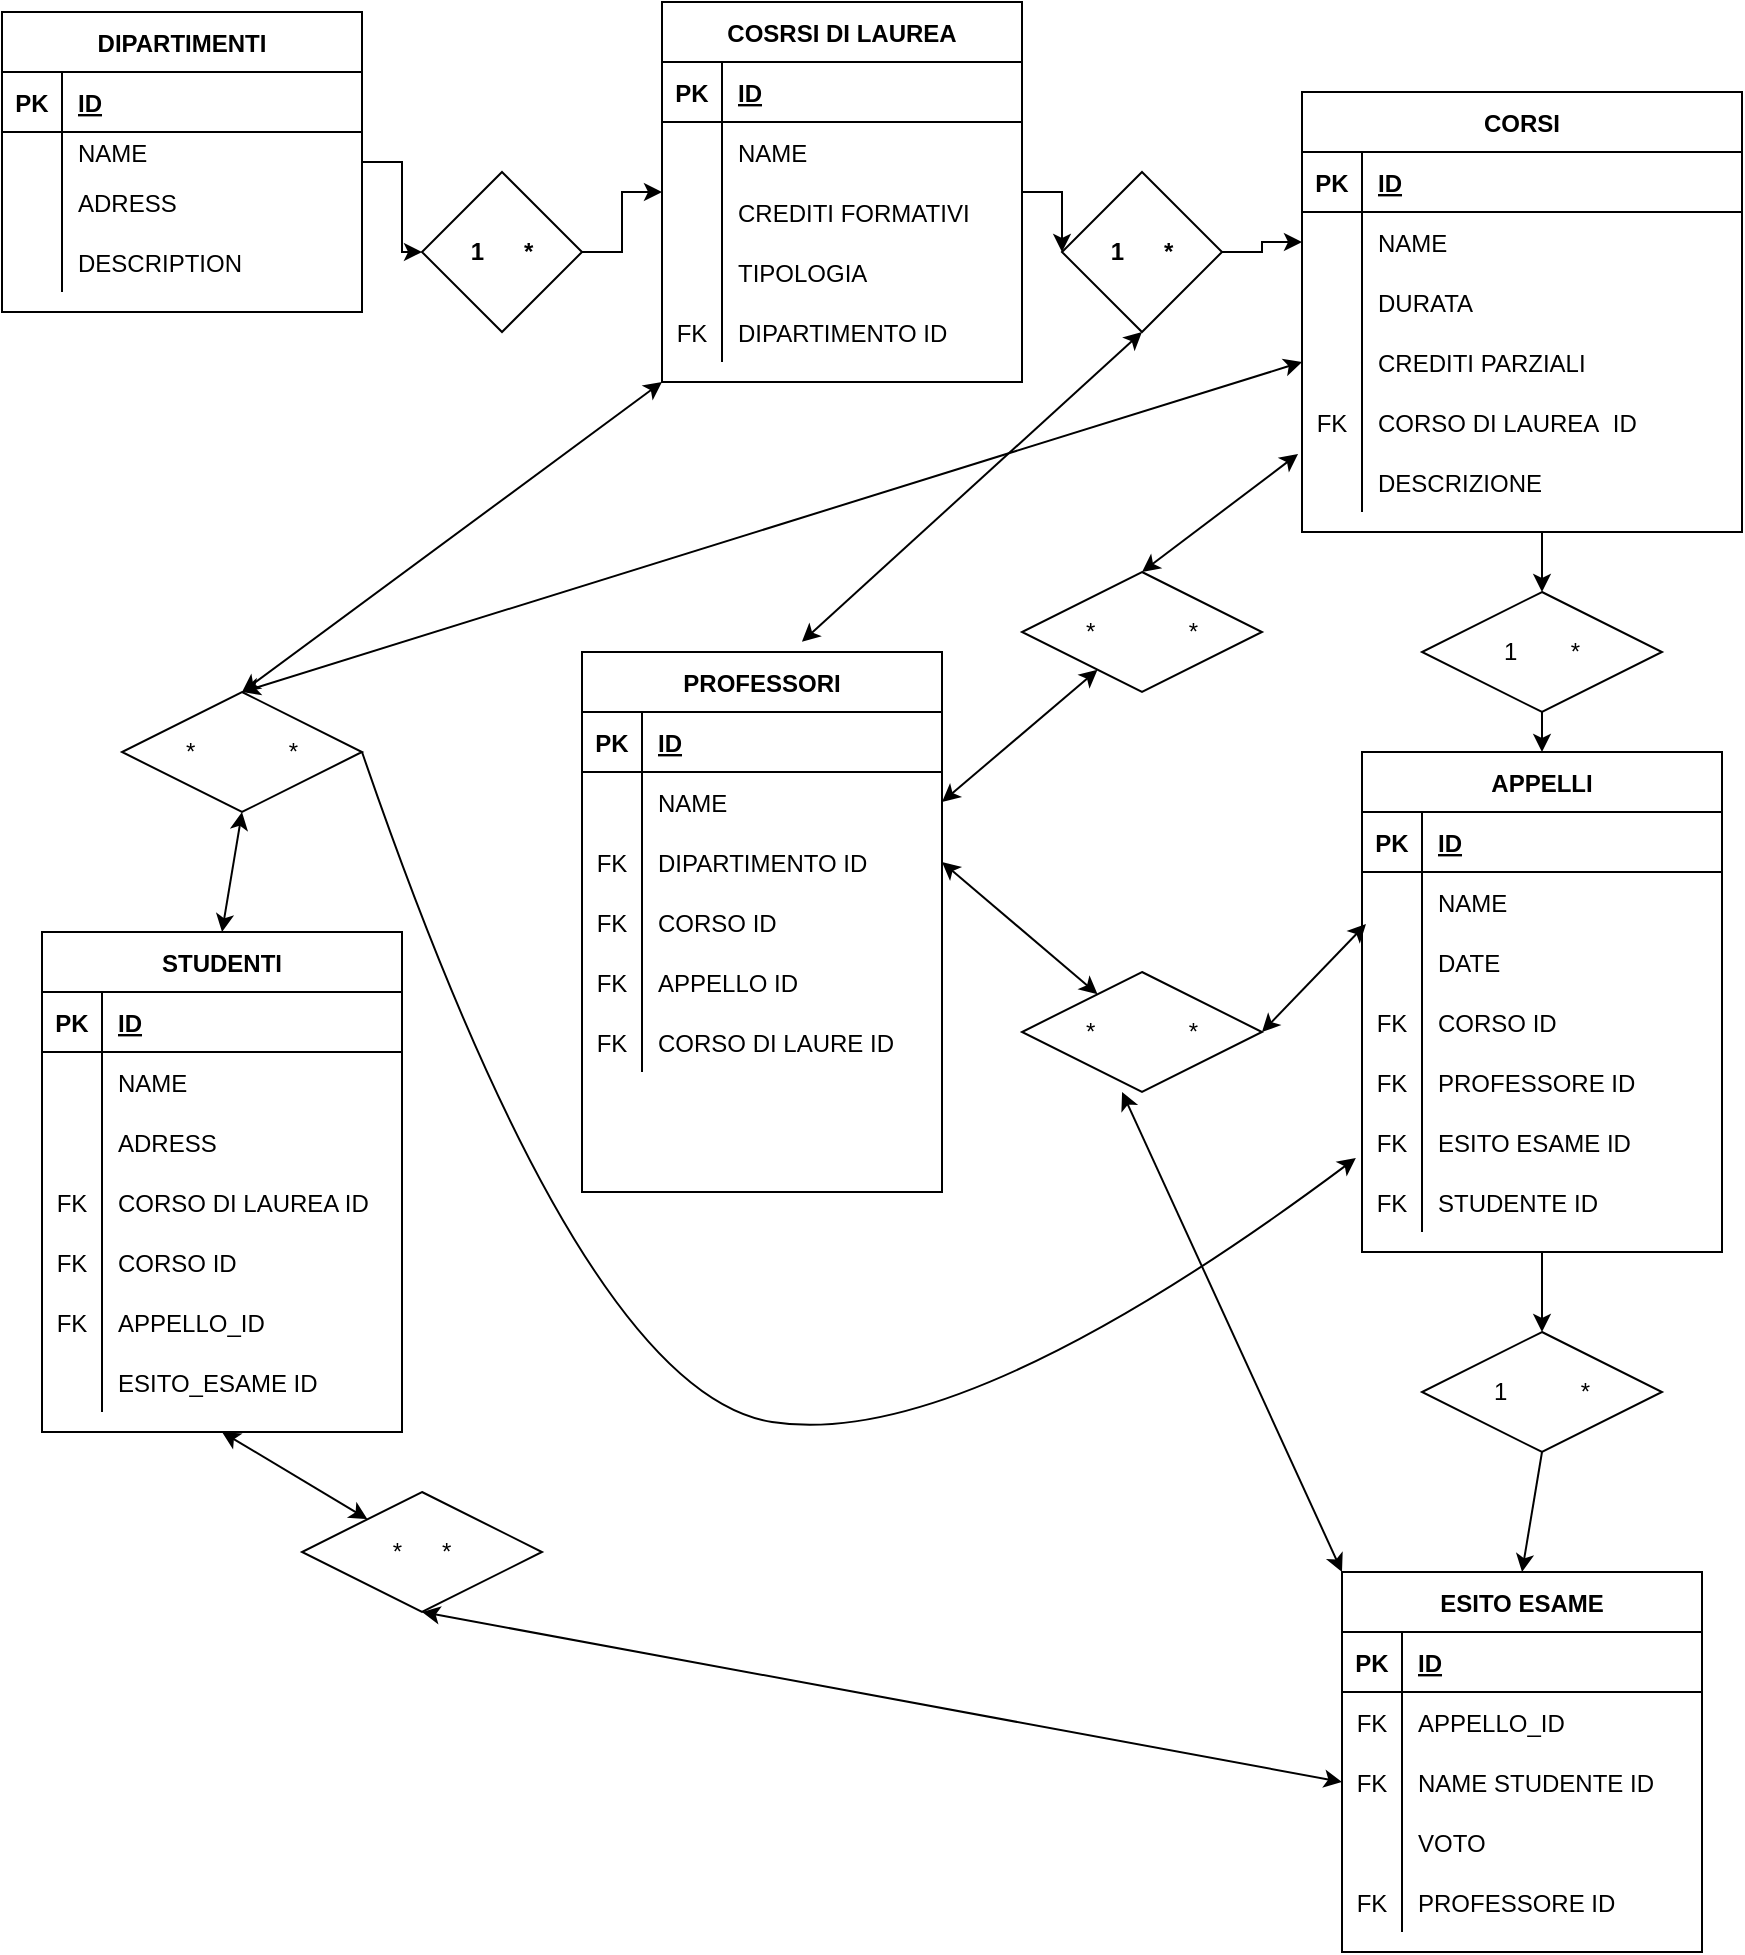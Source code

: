 <mxfile version="16.5.3" type="device"><diagram id="t4L-w7SgP_3c4mcrR_uT" name="Page-1"><mxGraphModel dx="1974" dy="1091" grid="1" gridSize="10" guides="1" tooltips="1" connect="1" arrows="1" fold="1" page="1" pageScale="1" pageWidth="827" pageHeight="1169" math="0" shadow="0"><root><mxCell id="0"/><mxCell id="1" parent="0"/><mxCell id="Kki3fNCx9fxxA55ncFDZ-24" value="" style="edgeStyle=orthogonalEdgeStyle;rounded=0;orthogonalLoop=1;jettySize=auto;html=1;" parent="1" source="Kki3fNCx9fxxA55ncFDZ-1" target="Kki3fNCx9fxxA55ncFDZ-23" edge="1"><mxGeometry relative="1" as="geometry"/></mxCell><mxCell id="Kki3fNCx9fxxA55ncFDZ-1" value="DIPARTIMENTI" style="shape=table;startSize=30;container=1;collapsible=1;childLayout=tableLayout;fixedRows=1;rowLines=0;fontStyle=1;align=center;resizeLast=1;" parent="1" vertex="1"><mxGeometry x="10" y="20" width="180" height="150" as="geometry"/></mxCell><mxCell id="Kki3fNCx9fxxA55ncFDZ-2" value="" style="shape=tableRow;horizontal=0;startSize=0;swimlaneHead=0;swimlaneBody=0;fillColor=none;collapsible=0;dropTarget=0;points=[[0,0.5],[1,0.5]];portConstraint=eastwest;top=0;left=0;right=0;bottom=1;" parent="Kki3fNCx9fxxA55ncFDZ-1" vertex="1"><mxGeometry y="30" width="180" height="30" as="geometry"/></mxCell><mxCell id="Kki3fNCx9fxxA55ncFDZ-3" value="PK" style="shape=partialRectangle;connectable=0;fillColor=none;top=0;left=0;bottom=0;right=0;fontStyle=1;overflow=hidden;" parent="Kki3fNCx9fxxA55ncFDZ-2" vertex="1"><mxGeometry width="30" height="30" as="geometry"><mxRectangle width="30" height="30" as="alternateBounds"/></mxGeometry></mxCell><mxCell id="Kki3fNCx9fxxA55ncFDZ-4" value="ID" style="shape=partialRectangle;connectable=0;fillColor=none;top=0;left=0;bottom=0;right=0;align=left;spacingLeft=6;fontStyle=5;overflow=hidden;" parent="Kki3fNCx9fxxA55ncFDZ-2" vertex="1"><mxGeometry x="30" width="150" height="30" as="geometry"><mxRectangle width="150" height="30" as="alternateBounds"/></mxGeometry></mxCell><mxCell id="Kki3fNCx9fxxA55ncFDZ-5" value="" style="shape=tableRow;horizontal=0;startSize=0;swimlaneHead=0;swimlaneBody=0;fillColor=none;collapsible=0;dropTarget=0;points=[[0,0.5],[1,0.5]];portConstraint=eastwest;top=0;left=0;right=0;bottom=0;" parent="Kki3fNCx9fxxA55ncFDZ-1" vertex="1"><mxGeometry y="60" width="180" height="20" as="geometry"/></mxCell><mxCell id="Kki3fNCx9fxxA55ncFDZ-6" value="" style="shape=partialRectangle;connectable=0;fillColor=none;top=0;left=0;bottom=0;right=0;editable=1;overflow=hidden;" parent="Kki3fNCx9fxxA55ncFDZ-5" vertex="1"><mxGeometry width="30" height="20" as="geometry"><mxRectangle width="30" height="20" as="alternateBounds"/></mxGeometry></mxCell><mxCell id="Kki3fNCx9fxxA55ncFDZ-7" value="NAME" style="shape=partialRectangle;connectable=0;fillColor=none;top=0;left=0;bottom=0;right=0;align=left;spacingLeft=6;overflow=hidden;" parent="Kki3fNCx9fxxA55ncFDZ-5" vertex="1"><mxGeometry x="30" width="150" height="20" as="geometry"><mxRectangle width="150" height="20" as="alternateBounds"/></mxGeometry></mxCell><mxCell id="Kki3fNCx9fxxA55ncFDZ-8" value="" style="shape=tableRow;horizontal=0;startSize=0;swimlaneHead=0;swimlaneBody=0;fillColor=none;collapsible=0;dropTarget=0;points=[[0,0.5],[1,0.5]];portConstraint=eastwest;top=0;left=0;right=0;bottom=0;" parent="Kki3fNCx9fxxA55ncFDZ-1" vertex="1"><mxGeometry y="80" width="180" height="30" as="geometry"/></mxCell><mxCell id="Kki3fNCx9fxxA55ncFDZ-9" value="" style="shape=partialRectangle;connectable=0;fillColor=none;top=0;left=0;bottom=0;right=0;editable=1;overflow=hidden;" parent="Kki3fNCx9fxxA55ncFDZ-8" vertex="1"><mxGeometry width="30" height="30" as="geometry"><mxRectangle width="30" height="30" as="alternateBounds"/></mxGeometry></mxCell><mxCell id="Kki3fNCx9fxxA55ncFDZ-10" value="ADRESS" style="shape=partialRectangle;connectable=0;fillColor=none;top=0;left=0;bottom=0;right=0;align=left;spacingLeft=6;overflow=hidden;" parent="Kki3fNCx9fxxA55ncFDZ-8" vertex="1"><mxGeometry x="30" width="150" height="30" as="geometry"><mxRectangle width="150" height="30" as="alternateBounds"/></mxGeometry></mxCell><mxCell id="Kki3fNCx9fxxA55ncFDZ-11" value="" style="shape=tableRow;horizontal=0;startSize=0;swimlaneHead=0;swimlaneBody=0;fillColor=none;collapsible=0;dropTarget=0;points=[[0,0.5],[1,0.5]];portConstraint=eastwest;top=0;left=0;right=0;bottom=0;" parent="Kki3fNCx9fxxA55ncFDZ-1" vertex="1"><mxGeometry y="110" width="180" height="30" as="geometry"/></mxCell><mxCell id="Kki3fNCx9fxxA55ncFDZ-12" value="" style="shape=partialRectangle;connectable=0;fillColor=none;top=0;left=0;bottom=0;right=0;editable=1;overflow=hidden;" parent="Kki3fNCx9fxxA55ncFDZ-11" vertex="1"><mxGeometry width="30" height="30" as="geometry"><mxRectangle width="30" height="30" as="alternateBounds"/></mxGeometry></mxCell><mxCell id="Kki3fNCx9fxxA55ncFDZ-13" value="DESCRIPTION" style="shape=partialRectangle;connectable=0;fillColor=none;top=0;left=0;bottom=0;right=0;align=left;spacingLeft=6;overflow=hidden;" parent="Kki3fNCx9fxxA55ncFDZ-11" vertex="1"><mxGeometry x="30" width="150" height="30" as="geometry"><mxRectangle width="150" height="30" as="alternateBounds"/></mxGeometry></mxCell><mxCell id="Kki3fNCx9fxxA55ncFDZ-26" value="" style="edgeStyle=orthogonalEdgeStyle;rounded=0;orthogonalLoop=1;jettySize=auto;html=1;" parent="1" source="Kki3fNCx9fxxA55ncFDZ-23" target="Kki3fNCx9fxxA55ncFDZ-27" edge="1"><mxGeometry relative="1" as="geometry"><mxPoint x="370" y="140" as="targetPoint"/></mxGeometry></mxCell><mxCell id="Kki3fNCx9fxxA55ncFDZ-23" value="1&amp;nbsp;&lt;span style=&quot;white-space: pre&quot;&gt;&#9;&lt;/span&gt;*" style="rhombus;whiteSpace=wrap;html=1;startSize=30;fontStyle=1;" parent="1" vertex="1"><mxGeometry x="220" y="100" width="80" height="80" as="geometry"/></mxCell><mxCell id="Kki3fNCx9fxxA55ncFDZ-50" value="" style="edgeStyle=orthogonalEdgeStyle;rounded=0;orthogonalLoop=1;jettySize=auto;html=1;" parent="1" source="Kki3fNCx9fxxA55ncFDZ-27" target="Kki3fNCx9fxxA55ncFDZ-49" edge="1"><mxGeometry relative="1" as="geometry"/></mxCell><mxCell id="Kki3fNCx9fxxA55ncFDZ-27" value="COSRSI DI LAUREA" style="shape=table;startSize=30;container=1;collapsible=1;childLayout=tableLayout;fixedRows=1;rowLines=0;fontStyle=1;align=center;resizeLast=1;" parent="1" vertex="1"><mxGeometry x="340" y="15" width="180" height="190" as="geometry"/></mxCell><mxCell id="Kki3fNCx9fxxA55ncFDZ-28" value="" style="shape=tableRow;horizontal=0;startSize=0;swimlaneHead=0;swimlaneBody=0;fillColor=none;collapsible=0;dropTarget=0;points=[[0,0.5],[1,0.5]];portConstraint=eastwest;top=0;left=0;right=0;bottom=1;" parent="Kki3fNCx9fxxA55ncFDZ-27" vertex="1"><mxGeometry y="30" width="180" height="30" as="geometry"/></mxCell><mxCell id="Kki3fNCx9fxxA55ncFDZ-29" value="PK" style="shape=partialRectangle;connectable=0;fillColor=none;top=0;left=0;bottom=0;right=0;fontStyle=1;overflow=hidden;" parent="Kki3fNCx9fxxA55ncFDZ-28" vertex="1"><mxGeometry width="30" height="30" as="geometry"><mxRectangle width="30" height="30" as="alternateBounds"/></mxGeometry></mxCell><mxCell id="Kki3fNCx9fxxA55ncFDZ-30" value="ID" style="shape=partialRectangle;connectable=0;fillColor=none;top=0;left=0;bottom=0;right=0;align=left;spacingLeft=6;fontStyle=5;overflow=hidden;" parent="Kki3fNCx9fxxA55ncFDZ-28" vertex="1"><mxGeometry x="30" width="150" height="30" as="geometry"><mxRectangle width="150" height="30" as="alternateBounds"/></mxGeometry></mxCell><mxCell id="Kki3fNCx9fxxA55ncFDZ-31" value="" style="shape=tableRow;horizontal=0;startSize=0;swimlaneHead=0;swimlaneBody=0;fillColor=none;collapsible=0;dropTarget=0;points=[[0,0.5],[1,0.5]];portConstraint=eastwest;top=0;left=0;right=0;bottom=0;" parent="Kki3fNCx9fxxA55ncFDZ-27" vertex="1"><mxGeometry y="60" width="180" height="30" as="geometry"/></mxCell><mxCell id="Kki3fNCx9fxxA55ncFDZ-32" value="" style="shape=partialRectangle;connectable=0;fillColor=none;top=0;left=0;bottom=0;right=0;editable=1;overflow=hidden;" parent="Kki3fNCx9fxxA55ncFDZ-31" vertex="1"><mxGeometry width="30" height="30" as="geometry"><mxRectangle width="30" height="30" as="alternateBounds"/></mxGeometry></mxCell><mxCell id="Kki3fNCx9fxxA55ncFDZ-33" value="NAME" style="shape=partialRectangle;connectable=0;fillColor=none;top=0;left=0;bottom=0;right=0;align=left;spacingLeft=6;overflow=hidden;" parent="Kki3fNCx9fxxA55ncFDZ-31" vertex="1"><mxGeometry x="30" width="150" height="30" as="geometry"><mxRectangle width="150" height="30" as="alternateBounds"/></mxGeometry></mxCell><mxCell id="Kki3fNCx9fxxA55ncFDZ-34" value="" style="shape=tableRow;horizontal=0;startSize=0;swimlaneHead=0;swimlaneBody=0;fillColor=none;collapsible=0;dropTarget=0;points=[[0,0.5],[1,0.5]];portConstraint=eastwest;top=0;left=0;right=0;bottom=0;" parent="Kki3fNCx9fxxA55ncFDZ-27" vertex="1"><mxGeometry y="90" width="180" height="30" as="geometry"/></mxCell><mxCell id="Kki3fNCx9fxxA55ncFDZ-35" value="" style="shape=partialRectangle;connectable=0;fillColor=none;top=0;left=0;bottom=0;right=0;editable=1;overflow=hidden;" parent="Kki3fNCx9fxxA55ncFDZ-34" vertex="1"><mxGeometry width="30" height="30" as="geometry"><mxRectangle width="30" height="30" as="alternateBounds"/></mxGeometry></mxCell><mxCell id="Kki3fNCx9fxxA55ncFDZ-36" value="CREDITI FORMATIVI" style="shape=partialRectangle;connectable=0;fillColor=none;top=0;left=0;bottom=0;right=0;align=left;spacingLeft=6;overflow=hidden;" parent="Kki3fNCx9fxxA55ncFDZ-34" vertex="1"><mxGeometry x="30" width="150" height="30" as="geometry"><mxRectangle width="150" height="30" as="alternateBounds"/></mxGeometry></mxCell><mxCell id="Kki3fNCx9fxxA55ncFDZ-37" value="" style="shape=tableRow;horizontal=0;startSize=0;swimlaneHead=0;swimlaneBody=0;fillColor=none;collapsible=0;dropTarget=0;points=[[0,0.5],[1,0.5]];portConstraint=eastwest;top=0;left=0;right=0;bottom=0;" parent="Kki3fNCx9fxxA55ncFDZ-27" vertex="1"><mxGeometry y="120" width="180" height="30" as="geometry"/></mxCell><mxCell id="Kki3fNCx9fxxA55ncFDZ-38" value="" style="shape=partialRectangle;connectable=0;fillColor=none;top=0;left=0;bottom=0;right=0;editable=1;overflow=hidden;" parent="Kki3fNCx9fxxA55ncFDZ-37" vertex="1"><mxGeometry width="30" height="30" as="geometry"><mxRectangle width="30" height="30" as="alternateBounds"/></mxGeometry></mxCell><mxCell id="Kki3fNCx9fxxA55ncFDZ-39" value="TIPOLOGIA" style="shape=partialRectangle;connectable=0;fillColor=none;top=0;left=0;bottom=0;right=0;align=left;spacingLeft=6;overflow=hidden;" parent="Kki3fNCx9fxxA55ncFDZ-37" vertex="1"><mxGeometry x="30" width="150" height="30" as="geometry"><mxRectangle width="150" height="30" as="alternateBounds"/></mxGeometry></mxCell><mxCell id="Kki3fNCx9fxxA55ncFDZ-165" style="shape=tableRow;horizontal=0;startSize=0;swimlaneHead=0;swimlaneBody=0;fillColor=none;collapsible=0;dropTarget=0;points=[[0,0.5],[1,0.5]];portConstraint=eastwest;top=0;left=0;right=0;bottom=0;" parent="Kki3fNCx9fxxA55ncFDZ-27" vertex="1"><mxGeometry y="150" width="180" height="30" as="geometry"/></mxCell><mxCell id="Kki3fNCx9fxxA55ncFDZ-166" value="FK" style="shape=partialRectangle;connectable=0;fillColor=none;top=0;left=0;bottom=0;right=0;editable=1;overflow=hidden;" parent="Kki3fNCx9fxxA55ncFDZ-165" vertex="1"><mxGeometry width="30" height="30" as="geometry"><mxRectangle width="30" height="30" as="alternateBounds"/></mxGeometry></mxCell><mxCell id="Kki3fNCx9fxxA55ncFDZ-167" value="DIPARTIMENTO ID" style="shape=partialRectangle;connectable=0;fillColor=none;top=0;left=0;bottom=0;right=0;align=left;spacingLeft=6;overflow=hidden;" parent="Kki3fNCx9fxxA55ncFDZ-165" vertex="1"><mxGeometry x="30" width="150" height="30" as="geometry"><mxRectangle width="150" height="30" as="alternateBounds"/></mxGeometry></mxCell><mxCell id="Kki3fNCx9fxxA55ncFDZ-52" value="" style="edgeStyle=orthogonalEdgeStyle;rounded=0;orthogonalLoop=1;jettySize=auto;html=1;entryX=0;entryY=0.5;entryDx=0;entryDy=0;" parent="1" source="Kki3fNCx9fxxA55ncFDZ-49" target="Kki3fNCx9fxxA55ncFDZ-57" edge="1"><mxGeometry relative="1" as="geometry"><mxPoint x="650" y="140" as="targetPoint"/></mxGeometry></mxCell><mxCell id="Kki3fNCx9fxxA55ncFDZ-49" value="1&amp;nbsp; &amp;nbsp; &amp;nbsp; *" style="rhombus;whiteSpace=wrap;html=1;startSize=30;fontStyle=1;" parent="1" vertex="1"><mxGeometry x="540" y="100" width="80" height="80" as="geometry"/></mxCell><mxCell id="Kki3fNCx9fxxA55ncFDZ-53" value="CORSI" style="shape=table;startSize=30;container=1;collapsible=1;childLayout=tableLayout;fixedRows=1;rowLines=0;fontStyle=1;align=center;resizeLast=1;" parent="1" vertex="1"><mxGeometry x="660" y="60" width="220" height="220" as="geometry"/></mxCell><mxCell id="Kki3fNCx9fxxA55ncFDZ-54" value="" style="shape=tableRow;horizontal=0;startSize=0;swimlaneHead=0;swimlaneBody=0;fillColor=none;collapsible=0;dropTarget=0;points=[[0,0.5],[1,0.5]];portConstraint=eastwest;top=0;left=0;right=0;bottom=1;" parent="Kki3fNCx9fxxA55ncFDZ-53" vertex="1"><mxGeometry y="30" width="220" height="30" as="geometry"/></mxCell><mxCell id="Kki3fNCx9fxxA55ncFDZ-55" value="PK" style="shape=partialRectangle;connectable=0;fillColor=none;top=0;left=0;bottom=0;right=0;fontStyle=1;overflow=hidden;" parent="Kki3fNCx9fxxA55ncFDZ-54" vertex="1"><mxGeometry width="30" height="30" as="geometry"><mxRectangle width="30" height="30" as="alternateBounds"/></mxGeometry></mxCell><mxCell id="Kki3fNCx9fxxA55ncFDZ-56" value="ID" style="shape=partialRectangle;connectable=0;fillColor=none;top=0;left=0;bottom=0;right=0;align=left;spacingLeft=6;fontStyle=5;overflow=hidden;" parent="Kki3fNCx9fxxA55ncFDZ-54" vertex="1"><mxGeometry x="30" width="190" height="30" as="geometry"><mxRectangle width="190" height="30" as="alternateBounds"/></mxGeometry></mxCell><mxCell id="Kki3fNCx9fxxA55ncFDZ-57" value="" style="shape=tableRow;horizontal=0;startSize=0;swimlaneHead=0;swimlaneBody=0;fillColor=none;collapsible=0;dropTarget=0;points=[[0,0.5],[1,0.5]];portConstraint=eastwest;top=0;left=0;right=0;bottom=0;" parent="Kki3fNCx9fxxA55ncFDZ-53" vertex="1"><mxGeometry y="60" width="220" height="30" as="geometry"/></mxCell><mxCell id="Kki3fNCx9fxxA55ncFDZ-58" value="" style="shape=partialRectangle;connectable=0;fillColor=none;top=0;left=0;bottom=0;right=0;editable=1;overflow=hidden;" parent="Kki3fNCx9fxxA55ncFDZ-57" vertex="1"><mxGeometry width="30" height="30" as="geometry"><mxRectangle width="30" height="30" as="alternateBounds"/></mxGeometry></mxCell><mxCell id="Kki3fNCx9fxxA55ncFDZ-59" value="NAME" style="shape=partialRectangle;connectable=0;fillColor=none;top=0;left=0;bottom=0;right=0;align=left;spacingLeft=6;overflow=hidden;" parent="Kki3fNCx9fxxA55ncFDZ-57" vertex="1"><mxGeometry x="30" width="190" height="30" as="geometry"><mxRectangle width="190" height="30" as="alternateBounds"/></mxGeometry></mxCell><mxCell id="Kki3fNCx9fxxA55ncFDZ-60" value="" style="shape=tableRow;horizontal=0;startSize=0;swimlaneHead=0;swimlaneBody=0;fillColor=none;collapsible=0;dropTarget=0;points=[[0,0.5],[1,0.5]];portConstraint=eastwest;top=0;left=0;right=0;bottom=0;" parent="Kki3fNCx9fxxA55ncFDZ-53" vertex="1"><mxGeometry y="90" width="220" height="30" as="geometry"/></mxCell><mxCell id="Kki3fNCx9fxxA55ncFDZ-61" value="" style="shape=partialRectangle;connectable=0;fillColor=none;top=0;left=0;bottom=0;right=0;editable=1;overflow=hidden;" parent="Kki3fNCx9fxxA55ncFDZ-60" vertex="1"><mxGeometry width="30" height="30" as="geometry"><mxRectangle width="30" height="30" as="alternateBounds"/></mxGeometry></mxCell><mxCell id="Kki3fNCx9fxxA55ncFDZ-62" value="DURATA" style="shape=partialRectangle;connectable=0;fillColor=none;top=0;left=0;bottom=0;right=0;align=left;spacingLeft=6;overflow=hidden;" parent="Kki3fNCx9fxxA55ncFDZ-60" vertex="1"><mxGeometry x="30" width="190" height="30" as="geometry"><mxRectangle width="190" height="30" as="alternateBounds"/></mxGeometry></mxCell><mxCell id="Kki3fNCx9fxxA55ncFDZ-63" value="" style="shape=tableRow;horizontal=0;startSize=0;swimlaneHead=0;swimlaneBody=0;fillColor=none;collapsible=0;dropTarget=0;points=[[0,0.5],[1,0.5]];portConstraint=eastwest;top=0;left=0;right=0;bottom=0;" parent="Kki3fNCx9fxxA55ncFDZ-53" vertex="1"><mxGeometry y="120" width="220" height="30" as="geometry"/></mxCell><mxCell id="Kki3fNCx9fxxA55ncFDZ-64" value="" style="shape=partialRectangle;connectable=0;fillColor=none;top=0;left=0;bottom=0;right=0;editable=1;overflow=hidden;" parent="Kki3fNCx9fxxA55ncFDZ-63" vertex="1"><mxGeometry width="30" height="30" as="geometry"><mxRectangle width="30" height="30" as="alternateBounds"/></mxGeometry></mxCell><mxCell id="Kki3fNCx9fxxA55ncFDZ-65" value="CREDITI PARZIALI" style="shape=partialRectangle;connectable=0;fillColor=none;top=0;left=0;bottom=0;right=0;align=left;spacingLeft=6;overflow=hidden;" parent="Kki3fNCx9fxxA55ncFDZ-63" vertex="1"><mxGeometry x="30" width="190" height="30" as="geometry"><mxRectangle width="190" height="30" as="alternateBounds"/></mxGeometry></mxCell><mxCell id="Kki3fNCx9fxxA55ncFDZ-72" style="shape=tableRow;horizontal=0;startSize=0;swimlaneHead=0;swimlaneBody=0;fillColor=none;collapsible=0;dropTarget=0;points=[[0,0.5],[1,0.5]];portConstraint=eastwest;top=0;left=0;right=0;bottom=0;" parent="Kki3fNCx9fxxA55ncFDZ-53" vertex="1"><mxGeometry y="150" width="220" height="30" as="geometry"/></mxCell><mxCell id="Kki3fNCx9fxxA55ncFDZ-73" value="FK" style="shape=partialRectangle;connectable=0;fillColor=none;top=0;left=0;bottom=0;right=0;editable=1;overflow=hidden;" parent="Kki3fNCx9fxxA55ncFDZ-72" vertex="1"><mxGeometry width="30" height="30" as="geometry"><mxRectangle width="30" height="30" as="alternateBounds"/></mxGeometry></mxCell><mxCell id="Kki3fNCx9fxxA55ncFDZ-74" value="CORSO DI LAUREA  ID" style="shape=partialRectangle;connectable=0;fillColor=none;top=0;left=0;bottom=0;right=0;align=left;spacingLeft=6;overflow=hidden;" parent="Kki3fNCx9fxxA55ncFDZ-72" vertex="1"><mxGeometry x="30" width="190" height="30" as="geometry"><mxRectangle width="190" height="30" as="alternateBounds"/></mxGeometry></mxCell><mxCell id="Kki3fNCx9fxxA55ncFDZ-69" style="shape=tableRow;horizontal=0;startSize=0;swimlaneHead=0;swimlaneBody=0;fillColor=none;collapsible=0;dropTarget=0;points=[[0,0.5],[1,0.5]];portConstraint=eastwest;top=0;left=0;right=0;bottom=0;" parent="Kki3fNCx9fxxA55ncFDZ-53" vertex="1"><mxGeometry y="180" width="220" height="30" as="geometry"/></mxCell><mxCell id="Kki3fNCx9fxxA55ncFDZ-70" style="shape=partialRectangle;connectable=0;fillColor=none;top=0;left=0;bottom=0;right=0;editable=1;overflow=hidden;" parent="Kki3fNCx9fxxA55ncFDZ-69" vertex="1"><mxGeometry width="30" height="30" as="geometry"><mxRectangle width="30" height="30" as="alternateBounds"/></mxGeometry></mxCell><mxCell id="Kki3fNCx9fxxA55ncFDZ-71" value="DESCRIZIONE" style="shape=partialRectangle;connectable=0;fillColor=none;top=0;left=0;bottom=0;right=0;align=left;spacingLeft=6;overflow=hidden;" parent="Kki3fNCx9fxxA55ncFDZ-69" vertex="1"><mxGeometry x="30" width="190" height="30" as="geometry"><mxRectangle width="190" height="30" as="alternateBounds"/></mxGeometry></mxCell><mxCell id="Kki3fNCx9fxxA55ncFDZ-75" value="STUDENTI" style="shape=table;startSize=30;container=1;collapsible=1;childLayout=tableLayout;fixedRows=1;rowLines=0;fontStyle=1;align=center;resizeLast=1;" parent="1" vertex="1"><mxGeometry x="30" y="480" width="180" height="250" as="geometry"/></mxCell><mxCell id="Kki3fNCx9fxxA55ncFDZ-76" value="" style="shape=tableRow;horizontal=0;startSize=0;swimlaneHead=0;swimlaneBody=0;fillColor=none;collapsible=0;dropTarget=0;points=[[0,0.5],[1,0.5]];portConstraint=eastwest;top=0;left=0;right=0;bottom=1;" parent="Kki3fNCx9fxxA55ncFDZ-75" vertex="1"><mxGeometry y="30" width="180" height="30" as="geometry"/></mxCell><mxCell id="Kki3fNCx9fxxA55ncFDZ-77" value="PK" style="shape=partialRectangle;connectable=0;fillColor=none;top=0;left=0;bottom=0;right=0;fontStyle=1;overflow=hidden;" parent="Kki3fNCx9fxxA55ncFDZ-76" vertex="1"><mxGeometry width="30" height="30" as="geometry"><mxRectangle width="30" height="30" as="alternateBounds"/></mxGeometry></mxCell><mxCell id="Kki3fNCx9fxxA55ncFDZ-78" value="ID" style="shape=partialRectangle;connectable=0;fillColor=none;top=0;left=0;bottom=0;right=0;align=left;spacingLeft=6;fontStyle=5;overflow=hidden;" parent="Kki3fNCx9fxxA55ncFDZ-76" vertex="1"><mxGeometry x="30" width="150" height="30" as="geometry"><mxRectangle width="150" height="30" as="alternateBounds"/></mxGeometry></mxCell><mxCell id="Kki3fNCx9fxxA55ncFDZ-79" value="" style="shape=tableRow;horizontal=0;startSize=0;swimlaneHead=0;swimlaneBody=0;fillColor=none;collapsible=0;dropTarget=0;points=[[0,0.5],[1,0.5]];portConstraint=eastwest;top=0;left=0;right=0;bottom=0;" parent="Kki3fNCx9fxxA55ncFDZ-75" vertex="1"><mxGeometry y="60" width="180" height="30" as="geometry"/></mxCell><mxCell id="Kki3fNCx9fxxA55ncFDZ-80" value="" style="shape=partialRectangle;connectable=0;fillColor=none;top=0;left=0;bottom=0;right=0;editable=1;overflow=hidden;" parent="Kki3fNCx9fxxA55ncFDZ-79" vertex="1"><mxGeometry width="30" height="30" as="geometry"><mxRectangle width="30" height="30" as="alternateBounds"/></mxGeometry></mxCell><mxCell id="Kki3fNCx9fxxA55ncFDZ-81" value="NAME" style="shape=partialRectangle;connectable=0;fillColor=none;top=0;left=0;bottom=0;right=0;align=left;spacingLeft=6;overflow=hidden;" parent="Kki3fNCx9fxxA55ncFDZ-79" vertex="1"><mxGeometry x="30" width="150" height="30" as="geometry"><mxRectangle width="150" height="30" as="alternateBounds"/></mxGeometry></mxCell><mxCell id="Kki3fNCx9fxxA55ncFDZ-82" value="" style="shape=tableRow;horizontal=0;startSize=0;swimlaneHead=0;swimlaneBody=0;fillColor=none;collapsible=0;dropTarget=0;points=[[0,0.5],[1,0.5]];portConstraint=eastwest;top=0;left=0;right=0;bottom=0;" parent="Kki3fNCx9fxxA55ncFDZ-75" vertex="1"><mxGeometry y="90" width="180" height="30" as="geometry"/></mxCell><mxCell id="Kki3fNCx9fxxA55ncFDZ-83" value="" style="shape=partialRectangle;connectable=0;fillColor=none;top=0;left=0;bottom=0;right=0;editable=1;overflow=hidden;" parent="Kki3fNCx9fxxA55ncFDZ-82" vertex="1"><mxGeometry width="30" height="30" as="geometry"><mxRectangle width="30" height="30" as="alternateBounds"/></mxGeometry></mxCell><mxCell id="Kki3fNCx9fxxA55ncFDZ-84" value="ADRESS" style="shape=partialRectangle;connectable=0;fillColor=none;top=0;left=0;bottom=0;right=0;align=left;spacingLeft=6;overflow=hidden;" parent="Kki3fNCx9fxxA55ncFDZ-82" vertex="1"><mxGeometry x="30" width="150" height="30" as="geometry"><mxRectangle width="150" height="30" as="alternateBounds"/></mxGeometry></mxCell><mxCell id="Kki3fNCx9fxxA55ncFDZ-85" value="" style="shape=tableRow;horizontal=0;startSize=0;swimlaneHead=0;swimlaneBody=0;fillColor=none;collapsible=0;dropTarget=0;points=[[0,0.5],[1,0.5]];portConstraint=eastwest;top=0;left=0;right=0;bottom=0;" parent="Kki3fNCx9fxxA55ncFDZ-75" vertex="1"><mxGeometry y="120" width="180" height="30" as="geometry"/></mxCell><mxCell id="Kki3fNCx9fxxA55ncFDZ-86" value="FK" style="shape=partialRectangle;connectable=0;fillColor=none;top=0;left=0;bottom=0;right=0;editable=1;overflow=hidden;" parent="Kki3fNCx9fxxA55ncFDZ-85" vertex="1"><mxGeometry width="30" height="30" as="geometry"><mxRectangle width="30" height="30" as="alternateBounds"/></mxGeometry></mxCell><mxCell id="Kki3fNCx9fxxA55ncFDZ-87" value="CORSO DI LAUREA ID" style="shape=partialRectangle;connectable=0;fillColor=none;top=0;left=0;bottom=0;right=0;align=left;spacingLeft=6;overflow=hidden;" parent="Kki3fNCx9fxxA55ncFDZ-85" vertex="1"><mxGeometry x="30" width="150" height="30" as="geometry"><mxRectangle width="150" height="30" as="alternateBounds"/></mxGeometry></mxCell><mxCell id="Kki3fNCx9fxxA55ncFDZ-188" style="shape=tableRow;horizontal=0;startSize=0;swimlaneHead=0;swimlaneBody=0;fillColor=none;collapsible=0;dropTarget=0;points=[[0,0.5],[1,0.5]];portConstraint=eastwest;top=0;left=0;right=0;bottom=0;" parent="Kki3fNCx9fxxA55ncFDZ-75" vertex="1"><mxGeometry y="150" width="180" height="30" as="geometry"/></mxCell><mxCell id="Kki3fNCx9fxxA55ncFDZ-189" value="FK" style="shape=partialRectangle;connectable=0;fillColor=none;top=0;left=0;bottom=0;right=0;editable=1;overflow=hidden;" parent="Kki3fNCx9fxxA55ncFDZ-188" vertex="1"><mxGeometry width="30" height="30" as="geometry"><mxRectangle width="30" height="30" as="alternateBounds"/></mxGeometry></mxCell><mxCell id="Kki3fNCx9fxxA55ncFDZ-190" value="CORSO ID" style="shape=partialRectangle;connectable=0;fillColor=none;top=0;left=0;bottom=0;right=0;align=left;spacingLeft=6;overflow=hidden;" parent="Kki3fNCx9fxxA55ncFDZ-188" vertex="1"><mxGeometry x="30" width="150" height="30" as="geometry"><mxRectangle width="150" height="30" as="alternateBounds"/></mxGeometry></mxCell><mxCell id="Kki3fNCx9fxxA55ncFDZ-191" style="shape=tableRow;horizontal=0;startSize=0;swimlaneHead=0;swimlaneBody=0;fillColor=none;collapsible=0;dropTarget=0;points=[[0,0.5],[1,0.5]];portConstraint=eastwest;top=0;left=0;right=0;bottom=0;" parent="Kki3fNCx9fxxA55ncFDZ-75" vertex="1"><mxGeometry y="180" width="180" height="30" as="geometry"/></mxCell><mxCell id="Kki3fNCx9fxxA55ncFDZ-192" value="FK" style="shape=partialRectangle;connectable=0;fillColor=none;top=0;left=0;bottom=0;right=0;editable=1;overflow=hidden;" parent="Kki3fNCx9fxxA55ncFDZ-191" vertex="1"><mxGeometry width="30" height="30" as="geometry"><mxRectangle width="30" height="30" as="alternateBounds"/></mxGeometry></mxCell><mxCell id="Kki3fNCx9fxxA55ncFDZ-193" value="APPELLO_ID" style="shape=partialRectangle;connectable=0;fillColor=none;top=0;left=0;bottom=0;right=0;align=left;spacingLeft=6;overflow=hidden;" parent="Kki3fNCx9fxxA55ncFDZ-191" vertex="1"><mxGeometry x="30" width="150" height="30" as="geometry"><mxRectangle width="150" height="30" as="alternateBounds"/></mxGeometry></mxCell><mxCell id="Lcqb6r_O8cGsLuNcWq0r-14" style="shape=tableRow;horizontal=0;startSize=0;swimlaneHead=0;swimlaneBody=0;fillColor=none;collapsible=0;dropTarget=0;points=[[0,0.5],[1,0.5]];portConstraint=eastwest;top=0;left=0;right=0;bottom=0;" vertex="1" parent="Kki3fNCx9fxxA55ncFDZ-75"><mxGeometry y="210" width="180" height="30" as="geometry"/></mxCell><mxCell id="Lcqb6r_O8cGsLuNcWq0r-15" style="shape=partialRectangle;connectable=0;fillColor=none;top=0;left=0;bottom=0;right=0;editable=1;overflow=hidden;" vertex="1" parent="Lcqb6r_O8cGsLuNcWq0r-14"><mxGeometry width="30" height="30" as="geometry"><mxRectangle width="30" height="30" as="alternateBounds"/></mxGeometry></mxCell><mxCell id="Lcqb6r_O8cGsLuNcWq0r-16" value="ESITO_ESAME ID" style="shape=partialRectangle;connectable=0;fillColor=none;top=0;left=0;bottom=0;right=0;align=left;spacingLeft=6;overflow=hidden;" vertex="1" parent="Lcqb6r_O8cGsLuNcWq0r-14"><mxGeometry x="30" width="150" height="30" as="geometry"><mxRectangle width="150" height="30" as="alternateBounds"/></mxGeometry></mxCell><mxCell id="Kki3fNCx9fxxA55ncFDZ-88" value="PROFESSORI" style="shape=table;startSize=30;container=1;collapsible=1;childLayout=tableLayout;fixedRows=1;rowLines=0;fontStyle=1;align=center;resizeLast=1;" parent="1" vertex="1"><mxGeometry x="300" y="340" width="180" height="270" as="geometry"/></mxCell><mxCell id="Kki3fNCx9fxxA55ncFDZ-89" value="" style="shape=tableRow;horizontal=0;startSize=0;swimlaneHead=0;swimlaneBody=0;fillColor=none;collapsible=0;dropTarget=0;points=[[0,0.5],[1,0.5]];portConstraint=eastwest;top=0;left=0;right=0;bottom=1;" parent="Kki3fNCx9fxxA55ncFDZ-88" vertex="1"><mxGeometry y="30" width="180" height="30" as="geometry"/></mxCell><mxCell id="Kki3fNCx9fxxA55ncFDZ-90" value="PK" style="shape=partialRectangle;connectable=0;fillColor=none;top=0;left=0;bottom=0;right=0;fontStyle=1;overflow=hidden;" parent="Kki3fNCx9fxxA55ncFDZ-89" vertex="1"><mxGeometry width="30" height="30" as="geometry"><mxRectangle width="30" height="30" as="alternateBounds"/></mxGeometry></mxCell><mxCell id="Kki3fNCx9fxxA55ncFDZ-91" value="ID" style="shape=partialRectangle;connectable=0;fillColor=none;top=0;left=0;bottom=0;right=0;align=left;spacingLeft=6;fontStyle=5;overflow=hidden;" parent="Kki3fNCx9fxxA55ncFDZ-89" vertex="1"><mxGeometry x="30" width="150" height="30" as="geometry"><mxRectangle width="150" height="30" as="alternateBounds"/></mxGeometry></mxCell><mxCell id="Kki3fNCx9fxxA55ncFDZ-92" value="" style="shape=tableRow;horizontal=0;startSize=0;swimlaneHead=0;swimlaneBody=0;fillColor=none;collapsible=0;dropTarget=0;points=[[0,0.5],[1,0.5]];portConstraint=eastwest;top=0;left=0;right=0;bottom=0;" parent="Kki3fNCx9fxxA55ncFDZ-88" vertex="1"><mxGeometry y="60" width="180" height="30" as="geometry"/></mxCell><mxCell id="Kki3fNCx9fxxA55ncFDZ-93" value="" style="shape=partialRectangle;connectable=0;fillColor=none;top=0;left=0;bottom=0;right=0;editable=1;overflow=hidden;" parent="Kki3fNCx9fxxA55ncFDZ-92" vertex="1"><mxGeometry width="30" height="30" as="geometry"><mxRectangle width="30" height="30" as="alternateBounds"/></mxGeometry></mxCell><mxCell id="Kki3fNCx9fxxA55ncFDZ-94" value="NAME" style="shape=partialRectangle;connectable=0;fillColor=none;top=0;left=0;bottom=0;right=0;align=left;spacingLeft=6;overflow=hidden;" parent="Kki3fNCx9fxxA55ncFDZ-92" vertex="1"><mxGeometry x="30" width="150" height="30" as="geometry"><mxRectangle width="150" height="30" as="alternateBounds"/></mxGeometry></mxCell><mxCell id="Kki3fNCx9fxxA55ncFDZ-95" value="" style="shape=tableRow;horizontal=0;startSize=0;swimlaneHead=0;swimlaneBody=0;fillColor=none;collapsible=0;dropTarget=0;points=[[0,0.5],[1,0.5]];portConstraint=eastwest;top=0;left=0;right=0;bottom=0;" parent="Kki3fNCx9fxxA55ncFDZ-88" vertex="1"><mxGeometry y="90" width="180" height="30" as="geometry"/></mxCell><mxCell id="Kki3fNCx9fxxA55ncFDZ-96" value="FK" style="shape=partialRectangle;connectable=0;fillColor=none;top=0;left=0;bottom=0;right=0;editable=1;overflow=hidden;" parent="Kki3fNCx9fxxA55ncFDZ-95" vertex="1"><mxGeometry width="30" height="30" as="geometry"><mxRectangle width="30" height="30" as="alternateBounds"/></mxGeometry></mxCell><mxCell id="Kki3fNCx9fxxA55ncFDZ-97" value="DIPARTIMENTO ID" style="shape=partialRectangle;connectable=0;fillColor=none;top=0;left=0;bottom=0;right=0;align=left;spacingLeft=6;overflow=hidden;" parent="Kki3fNCx9fxxA55ncFDZ-95" vertex="1"><mxGeometry x="30" width="150" height="30" as="geometry"><mxRectangle width="150" height="30" as="alternateBounds"/></mxGeometry></mxCell><mxCell id="Kki3fNCx9fxxA55ncFDZ-98" value="" style="shape=tableRow;horizontal=0;startSize=0;swimlaneHead=0;swimlaneBody=0;fillColor=none;collapsible=0;dropTarget=0;points=[[0,0.5],[1,0.5]];portConstraint=eastwest;top=0;left=0;right=0;bottom=0;" parent="Kki3fNCx9fxxA55ncFDZ-88" vertex="1"><mxGeometry y="120" width="180" height="30" as="geometry"/></mxCell><mxCell id="Kki3fNCx9fxxA55ncFDZ-99" value="FK" style="shape=partialRectangle;connectable=0;fillColor=none;top=0;left=0;bottom=0;right=0;editable=1;overflow=hidden;" parent="Kki3fNCx9fxxA55ncFDZ-98" vertex="1"><mxGeometry width="30" height="30" as="geometry"><mxRectangle width="30" height="30" as="alternateBounds"/></mxGeometry></mxCell><mxCell id="Kki3fNCx9fxxA55ncFDZ-100" value="CORSO ID" style="shape=partialRectangle;connectable=0;fillColor=none;top=0;left=0;bottom=0;right=0;align=left;spacingLeft=6;overflow=hidden;" parent="Kki3fNCx9fxxA55ncFDZ-98" vertex="1"><mxGeometry x="30" width="150" height="30" as="geometry"><mxRectangle width="150" height="30" as="alternateBounds"/></mxGeometry></mxCell><mxCell id="Kki3fNCx9fxxA55ncFDZ-177" style="shape=tableRow;horizontal=0;startSize=0;swimlaneHead=0;swimlaneBody=0;fillColor=none;collapsible=0;dropTarget=0;points=[[0,0.5],[1,0.5]];portConstraint=eastwest;top=0;left=0;right=0;bottom=0;" parent="Kki3fNCx9fxxA55ncFDZ-88" vertex="1"><mxGeometry y="150" width="180" height="30" as="geometry"/></mxCell><mxCell id="Kki3fNCx9fxxA55ncFDZ-178" value="FK" style="shape=partialRectangle;connectable=0;fillColor=none;top=0;left=0;bottom=0;right=0;editable=1;overflow=hidden;" parent="Kki3fNCx9fxxA55ncFDZ-177" vertex="1"><mxGeometry width="30" height="30" as="geometry"><mxRectangle width="30" height="30" as="alternateBounds"/></mxGeometry></mxCell><mxCell id="Kki3fNCx9fxxA55ncFDZ-179" value="APPELLO ID" style="shape=partialRectangle;connectable=0;fillColor=none;top=0;left=0;bottom=0;right=0;align=left;spacingLeft=6;overflow=hidden;" parent="Kki3fNCx9fxxA55ncFDZ-177" vertex="1"><mxGeometry x="30" width="150" height="30" as="geometry"><mxRectangle width="150" height="30" as="alternateBounds"/></mxGeometry></mxCell><mxCell id="Kki3fNCx9fxxA55ncFDZ-180" style="shape=tableRow;horizontal=0;startSize=0;swimlaneHead=0;swimlaneBody=0;fillColor=none;collapsible=0;dropTarget=0;points=[[0,0.5],[1,0.5]];portConstraint=eastwest;top=0;left=0;right=0;bottom=0;" parent="Kki3fNCx9fxxA55ncFDZ-88" vertex="1"><mxGeometry y="180" width="180" height="30" as="geometry"/></mxCell><mxCell id="Kki3fNCx9fxxA55ncFDZ-181" value="FK" style="shape=partialRectangle;connectable=0;fillColor=none;top=0;left=0;bottom=0;right=0;editable=1;overflow=hidden;" parent="Kki3fNCx9fxxA55ncFDZ-180" vertex="1"><mxGeometry width="30" height="30" as="geometry"><mxRectangle width="30" height="30" as="alternateBounds"/></mxGeometry></mxCell><mxCell id="Kki3fNCx9fxxA55ncFDZ-182" value="CORSO DI LAURE ID" style="shape=partialRectangle;connectable=0;fillColor=none;top=0;left=0;bottom=0;right=0;align=left;spacingLeft=6;overflow=hidden;" parent="Kki3fNCx9fxxA55ncFDZ-180" vertex="1"><mxGeometry x="30" width="150" height="30" as="geometry"><mxRectangle width="150" height="30" as="alternateBounds"/></mxGeometry></mxCell><mxCell id="Kki3fNCx9fxxA55ncFDZ-111" value="APPELLI" style="shape=table;startSize=30;container=1;collapsible=1;childLayout=tableLayout;fixedRows=1;rowLines=0;fontStyle=1;align=center;resizeLast=1;" parent="1" vertex="1"><mxGeometry x="690" y="390" width="180" height="250" as="geometry"/></mxCell><mxCell id="Kki3fNCx9fxxA55ncFDZ-112" value="" style="shape=tableRow;horizontal=0;startSize=0;swimlaneHead=0;swimlaneBody=0;fillColor=none;collapsible=0;dropTarget=0;points=[[0,0.5],[1,0.5]];portConstraint=eastwest;top=0;left=0;right=0;bottom=1;" parent="Kki3fNCx9fxxA55ncFDZ-111" vertex="1"><mxGeometry y="30" width="180" height="30" as="geometry"/></mxCell><mxCell id="Kki3fNCx9fxxA55ncFDZ-113" value="PK" style="shape=partialRectangle;connectable=0;fillColor=none;top=0;left=0;bottom=0;right=0;fontStyle=1;overflow=hidden;" parent="Kki3fNCx9fxxA55ncFDZ-112" vertex="1"><mxGeometry width="30" height="30" as="geometry"><mxRectangle width="30" height="30" as="alternateBounds"/></mxGeometry></mxCell><mxCell id="Kki3fNCx9fxxA55ncFDZ-114" value="ID" style="shape=partialRectangle;connectable=0;fillColor=none;top=0;left=0;bottom=0;right=0;align=left;spacingLeft=6;fontStyle=5;overflow=hidden;" parent="Kki3fNCx9fxxA55ncFDZ-112" vertex="1"><mxGeometry x="30" width="150" height="30" as="geometry"><mxRectangle width="150" height="30" as="alternateBounds"/></mxGeometry></mxCell><mxCell id="Kki3fNCx9fxxA55ncFDZ-115" value="" style="shape=tableRow;horizontal=0;startSize=0;swimlaneHead=0;swimlaneBody=0;fillColor=none;collapsible=0;dropTarget=0;points=[[0,0.5],[1,0.5]];portConstraint=eastwest;top=0;left=0;right=0;bottom=0;" parent="Kki3fNCx9fxxA55ncFDZ-111" vertex="1"><mxGeometry y="60" width="180" height="30" as="geometry"/></mxCell><mxCell id="Kki3fNCx9fxxA55ncFDZ-116" value="" style="shape=partialRectangle;connectable=0;fillColor=none;top=0;left=0;bottom=0;right=0;editable=1;overflow=hidden;" parent="Kki3fNCx9fxxA55ncFDZ-115" vertex="1"><mxGeometry width="30" height="30" as="geometry"><mxRectangle width="30" height="30" as="alternateBounds"/></mxGeometry></mxCell><mxCell id="Kki3fNCx9fxxA55ncFDZ-117" value="NAME" style="shape=partialRectangle;connectable=0;fillColor=none;top=0;left=0;bottom=0;right=0;align=left;spacingLeft=6;overflow=hidden;" parent="Kki3fNCx9fxxA55ncFDZ-115" vertex="1"><mxGeometry x="30" width="150" height="30" as="geometry"><mxRectangle width="150" height="30" as="alternateBounds"/></mxGeometry></mxCell><mxCell id="Kki3fNCx9fxxA55ncFDZ-118" value="" style="shape=tableRow;horizontal=0;startSize=0;swimlaneHead=0;swimlaneBody=0;fillColor=none;collapsible=0;dropTarget=0;points=[[0,0.5],[1,0.5]];portConstraint=eastwest;top=0;left=0;right=0;bottom=0;" parent="Kki3fNCx9fxxA55ncFDZ-111" vertex="1"><mxGeometry y="90" width="180" height="30" as="geometry"/></mxCell><mxCell id="Kki3fNCx9fxxA55ncFDZ-119" value="" style="shape=partialRectangle;connectable=0;fillColor=none;top=0;left=0;bottom=0;right=0;editable=1;overflow=hidden;" parent="Kki3fNCx9fxxA55ncFDZ-118" vertex="1"><mxGeometry width="30" height="30" as="geometry"><mxRectangle width="30" height="30" as="alternateBounds"/></mxGeometry></mxCell><mxCell id="Kki3fNCx9fxxA55ncFDZ-120" value="DATE" style="shape=partialRectangle;connectable=0;fillColor=none;top=0;left=0;bottom=0;right=0;align=left;spacingLeft=6;overflow=hidden;" parent="Kki3fNCx9fxxA55ncFDZ-118" vertex="1"><mxGeometry x="30" width="150" height="30" as="geometry"><mxRectangle width="150" height="30" as="alternateBounds"/></mxGeometry></mxCell><mxCell id="Kki3fNCx9fxxA55ncFDZ-121" value="" style="shape=tableRow;horizontal=0;startSize=0;swimlaneHead=0;swimlaneBody=0;fillColor=none;collapsible=0;dropTarget=0;points=[[0,0.5],[1,0.5]];portConstraint=eastwest;top=0;left=0;right=0;bottom=0;" parent="Kki3fNCx9fxxA55ncFDZ-111" vertex="1"><mxGeometry y="120" width="180" height="30" as="geometry"/></mxCell><mxCell id="Kki3fNCx9fxxA55ncFDZ-122" value="FK" style="shape=partialRectangle;connectable=0;fillColor=none;top=0;left=0;bottom=0;right=0;editable=1;overflow=hidden;" parent="Kki3fNCx9fxxA55ncFDZ-121" vertex="1"><mxGeometry width="30" height="30" as="geometry"><mxRectangle width="30" height="30" as="alternateBounds"/></mxGeometry></mxCell><mxCell id="Kki3fNCx9fxxA55ncFDZ-123" value="CORSO ID" style="shape=partialRectangle;connectable=0;fillColor=none;top=0;left=0;bottom=0;right=0;align=left;spacingLeft=6;overflow=hidden;" parent="Kki3fNCx9fxxA55ncFDZ-121" vertex="1"><mxGeometry x="30" width="150" height="30" as="geometry"><mxRectangle width="150" height="30" as="alternateBounds"/></mxGeometry></mxCell><mxCell id="Kki3fNCx9fxxA55ncFDZ-168" style="shape=tableRow;horizontal=0;startSize=0;swimlaneHead=0;swimlaneBody=0;fillColor=none;collapsible=0;dropTarget=0;points=[[0,0.5],[1,0.5]];portConstraint=eastwest;top=0;left=0;right=0;bottom=0;" parent="Kki3fNCx9fxxA55ncFDZ-111" vertex="1"><mxGeometry y="150" width="180" height="30" as="geometry"/></mxCell><mxCell id="Kki3fNCx9fxxA55ncFDZ-169" value="FK" style="shape=partialRectangle;connectable=0;fillColor=none;top=0;left=0;bottom=0;right=0;editable=1;overflow=hidden;" parent="Kki3fNCx9fxxA55ncFDZ-168" vertex="1"><mxGeometry width="30" height="30" as="geometry"><mxRectangle width="30" height="30" as="alternateBounds"/></mxGeometry></mxCell><mxCell id="Kki3fNCx9fxxA55ncFDZ-170" value="PROFESSORE ID" style="shape=partialRectangle;connectable=0;fillColor=none;top=0;left=0;bottom=0;right=0;align=left;spacingLeft=6;overflow=hidden;" parent="Kki3fNCx9fxxA55ncFDZ-168" vertex="1"><mxGeometry x="30" width="150" height="30" as="geometry"><mxRectangle width="150" height="30" as="alternateBounds"/></mxGeometry></mxCell><mxCell id="Kki3fNCx9fxxA55ncFDZ-171" style="shape=tableRow;horizontal=0;startSize=0;swimlaneHead=0;swimlaneBody=0;fillColor=none;collapsible=0;dropTarget=0;points=[[0,0.5],[1,0.5]];portConstraint=eastwest;top=0;left=0;right=0;bottom=0;" parent="Kki3fNCx9fxxA55ncFDZ-111" vertex="1"><mxGeometry y="180" width="180" height="30" as="geometry"/></mxCell><mxCell id="Kki3fNCx9fxxA55ncFDZ-172" value="FK" style="shape=partialRectangle;connectable=0;fillColor=none;top=0;left=0;bottom=0;right=0;editable=1;overflow=hidden;" parent="Kki3fNCx9fxxA55ncFDZ-171" vertex="1"><mxGeometry width="30" height="30" as="geometry"><mxRectangle width="30" height="30" as="alternateBounds"/></mxGeometry></mxCell><mxCell id="Kki3fNCx9fxxA55ncFDZ-173" value="ESITO ESAME ID" style="shape=partialRectangle;connectable=0;fillColor=none;top=0;left=0;bottom=0;right=0;align=left;spacingLeft=6;overflow=hidden;" parent="Kki3fNCx9fxxA55ncFDZ-171" vertex="1"><mxGeometry x="30" width="150" height="30" as="geometry"><mxRectangle width="150" height="30" as="alternateBounds"/></mxGeometry></mxCell><mxCell id="Kki3fNCx9fxxA55ncFDZ-174" style="shape=tableRow;horizontal=0;startSize=0;swimlaneHead=0;swimlaneBody=0;fillColor=none;collapsible=0;dropTarget=0;points=[[0,0.5],[1,0.5]];portConstraint=eastwest;top=0;left=0;right=0;bottom=0;" parent="Kki3fNCx9fxxA55ncFDZ-111" vertex="1"><mxGeometry y="210" width="180" height="30" as="geometry"/></mxCell><mxCell id="Kki3fNCx9fxxA55ncFDZ-175" value="FK" style="shape=partialRectangle;connectable=0;fillColor=none;top=0;left=0;bottom=0;right=0;editable=1;overflow=hidden;" parent="Kki3fNCx9fxxA55ncFDZ-174" vertex="1"><mxGeometry width="30" height="30" as="geometry"><mxRectangle width="30" height="30" as="alternateBounds"/></mxGeometry></mxCell><mxCell id="Kki3fNCx9fxxA55ncFDZ-176" value="STUDENTE ID" style="shape=partialRectangle;connectable=0;fillColor=none;top=0;left=0;bottom=0;right=0;align=left;spacingLeft=6;overflow=hidden;" parent="Kki3fNCx9fxxA55ncFDZ-174" vertex="1"><mxGeometry x="30" width="150" height="30" as="geometry"><mxRectangle width="150" height="30" as="alternateBounds"/></mxGeometry></mxCell><mxCell id="Kki3fNCx9fxxA55ncFDZ-125" value="1&amp;nbsp; &amp;nbsp; &amp;nbsp; &amp;nbsp; *" style="shape=rhombus;perimeter=rhombusPerimeter;whiteSpace=wrap;html=1;align=center;" parent="1" vertex="1"><mxGeometry x="720" y="310" width="120" height="60" as="geometry"/></mxCell><mxCell id="Kki3fNCx9fxxA55ncFDZ-135" value="" style="endArrow=classic;html=1;rounded=0;entryX=0.5;entryY=0;entryDx=0;entryDy=0;" parent="1" target="Kki3fNCx9fxxA55ncFDZ-125" edge="1"><mxGeometry width="50" height="50" relative="1" as="geometry"><mxPoint x="780" y="280" as="sourcePoint"/><mxPoint x="440" y="370" as="targetPoint"/></mxGeometry></mxCell><mxCell id="Kki3fNCx9fxxA55ncFDZ-136" value="ESITO ESAME" style="shape=table;startSize=30;container=1;collapsible=1;childLayout=tableLayout;fixedRows=1;rowLines=0;fontStyle=1;align=center;resizeLast=1;" parent="1" vertex="1"><mxGeometry x="680" y="800" width="180" height="190" as="geometry"/></mxCell><mxCell id="Kki3fNCx9fxxA55ncFDZ-137" value="" style="shape=tableRow;horizontal=0;startSize=0;swimlaneHead=0;swimlaneBody=0;fillColor=none;collapsible=0;dropTarget=0;points=[[0,0.5],[1,0.5]];portConstraint=eastwest;top=0;left=0;right=0;bottom=1;" parent="Kki3fNCx9fxxA55ncFDZ-136" vertex="1"><mxGeometry y="30" width="180" height="30" as="geometry"/></mxCell><mxCell id="Kki3fNCx9fxxA55ncFDZ-138" value="PK" style="shape=partialRectangle;connectable=0;fillColor=none;top=0;left=0;bottom=0;right=0;fontStyle=1;overflow=hidden;" parent="Kki3fNCx9fxxA55ncFDZ-137" vertex="1"><mxGeometry width="30" height="30" as="geometry"><mxRectangle width="30" height="30" as="alternateBounds"/></mxGeometry></mxCell><mxCell id="Kki3fNCx9fxxA55ncFDZ-139" value="ID" style="shape=partialRectangle;connectable=0;fillColor=none;top=0;left=0;bottom=0;right=0;align=left;spacingLeft=6;fontStyle=5;overflow=hidden;" parent="Kki3fNCx9fxxA55ncFDZ-137" vertex="1"><mxGeometry x="30" width="150" height="30" as="geometry"><mxRectangle width="150" height="30" as="alternateBounds"/></mxGeometry></mxCell><mxCell id="Kki3fNCx9fxxA55ncFDZ-140" value="" style="shape=tableRow;horizontal=0;startSize=0;swimlaneHead=0;swimlaneBody=0;fillColor=none;collapsible=0;dropTarget=0;points=[[0,0.5],[1,0.5]];portConstraint=eastwest;top=0;left=0;right=0;bottom=0;" parent="Kki3fNCx9fxxA55ncFDZ-136" vertex="1"><mxGeometry y="60" width="180" height="30" as="geometry"/></mxCell><mxCell id="Kki3fNCx9fxxA55ncFDZ-141" value="FK" style="shape=partialRectangle;connectable=0;fillColor=none;top=0;left=0;bottom=0;right=0;editable=1;overflow=hidden;" parent="Kki3fNCx9fxxA55ncFDZ-140" vertex="1"><mxGeometry width="30" height="30" as="geometry"><mxRectangle width="30" height="30" as="alternateBounds"/></mxGeometry></mxCell><mxCell id="Kki3fNCx9fxxA55ncFDZ-142" value="APPELLO_ID" style="shape=partialRectangle;connectable=0;fillColor=none;top=0;left=0;bottom=0;right=0;align=left;spacingLeft=6;overflow=hidden;" parent="Kki3fNCx9fxxA55ncFDZ-140" vertex="1"><mxGeometry x="30" width="150" height="30" as="geometry"><mxRectangle width="150" height="30" as="alternateBounds"/></mxGeometry></mxCell><mxCell id="Kki3fNCx9fxxA55ncFDZ-143" value="" style="shape=tableRow;horizontal=0;startSize=0;swimlaneHead=0;swimlaneBody=0;fillColor=none;collapsible=0;dropTarget=0;points=[[0,0.5],[1,0.5]];portConstraint=eastwest;top=0;left=0;right=0;bottom=0;" parent="Kki3fNCx9fxxA55ncFDZ-136" vertex="1"><mxGeometry y="90" width="180" height="30" as="geometry"/></mxCell><mxCell id="Kki3fNCx9fxxA55ncFDZ-144" value="FK" style="shape=partialRectangle;connectable=0;fillColor=none;top=0;left=0;bottom=0;right=0;editable=1;overflow=hidden;" parent="Kki3fNCx9fxxA55ncFDZ-143" vertex="1"><mxGeometry width="30" height="30" as="geometry"><mxRectangle width="30" height="30" as="alternateBounds"/></mxGeometry></mxCell><mxCell id="Kki3fNCx9fxxA55ncFDZ-145" value="NAME STUDENTE ID" style="shape=partialRectangle;connectable=0;fillColor=none;top=0;left=0;bottom=0;right=0;align=left;spacingLeft=6;overflow=hidden;" parent="Kki3fNCx9fxxA55ncFDZ-143" vertex="1"><mxGeometry x="30" width="150" height="30" as="geometry"><mxRectangle width="150" height="30" as="alternateBounds"/></mxGeometry></mxCell><mxCell id="Kki3fNCx9fxxA55ncFDZ-146" value="" style="shape=tableRow;horizontal=0;startSize=0;swimlaneHead=0;swimlaneBody=0;fillColor=none;collapsible=0;dropTarget=0;points=[[0,0.5],[1,0.5]];portConstraint=eastwest;top=0;left=0;right=0;bottom=0;" parent="Kki3fNCx9fxxA55ncFDZ-136" vertex="1"><mxGeometry y="120" width="180" height="30" as="geometry"/></mxCell><mxCell id="Kki3fNCx9fxxA55ncFDZ-147" value="" style="shape=partialRectangle;connectable=0;fillColor=none;top=0;left=0;bottom=0;right=0;editable=1;overflow=hidden;" parent="Kki3fNCx9fxxA55ncFDZ-146" vertex="1"><mxGeometry width="30" height="30" as="geometry"><mxRectangle width="30" height="30" as="alternateBounds"/></mxGeometry></mxCell><mxCell id="Kki3fNCx9fxxA55ncFDZ-148" value="VOTO" style="shape=partialRectangle;connectable=0;fillColor=none;top=0;left=0;bottom=0;right=0;align=left;spacingLeft=6;overflow=hidden;" parent="Kki3fNCx9fxxA55ncFDZ-146" vertex="1"><mxGeometry x="30" width="150" height="30" as="geometry"><mxRectangle width="150" height="30" as="alternateBounds"/></mxGeometry></mxCell><mxCell id="Kki3fNCx9fxxA55ncFDZ-183" style="shape=tableRow;horizontal=0;startSize=0;swimlaneHead=0;swimlaneBody=0;fillColor=none;collapsible=0;dropTarget=0;points=[[0,0.5],[1,0.5]];portConstraint=eastwest;top=0;left=0;right=0;bottom=0;" parent="Kki3fNCx9fxxA55ncFDZ-136" vertex="1"><mxGeometry y="150" width="180" height="30" as="geometry"/></mxCell><mxCell id="Kki3fNCx9fxxA55ncFDZ-184" value="FK" style="shape=partialRectangle;connectable=0;fillColor=none;top=0;left=0;bottom=0;right=0;editable=1;overflow=hidden;" parent="Kki3fNCx9fxxA55ncFDZ-183" vertex="1"><mxGeometry width="30" height="30" as="geometry"><mxRectangle width="30" height="30" as="alternateBounds"/></mxGeometry></mxCell><mxCell id="Kki3fNCx9fxxA55ncFDZ-185" value="PROFESSORE ID" style="shape=partialRectangle;connectable=0;fillColor=none;top=0;left=0;bottom=0;right=0;align=left;spacingLeft=6;overflow=hidden;" parent="Kki3fNCx9fxxA55ncFDZ-183" vertex="1"><mxGeometry x="30" width="150" height="30" as="geometry"><mxRectangle width="150" height="30" as="alternateBounds"/></mxGeometry></mxCell><mxCell id="Kki3fNCx9fxxA55ncFDZ-149" value="" style="endArrow=classic;html=1;rounded=0;exitX=0.5;exitY=1;exitDx=0;exitDy=0;entryX=0.5;entryY=0;entryDx=0;entryDy=0;" parent="1" source="Kki3fNCx9fxxA55ncFDZ-125" target="Kki3fNCx9fxxA55ncFDZ-111" edge="1"><mxGeometry width="50" height="50" relative="1" as="geometry"><mxPoint x="390" y="580" as="sourcePoint"/><mxPoint x="440" y="530" as="targetPoint"/></mxGeometry></mxCell><mxCell id="Kki3fNCx9fxxA55ncFDZ-150" value="" style="endArrow=classic;html=1;rounded=0;exitX=0.5;exitY=1;exitDx=0;exitDy=0;" parent="1" source="Kki3fNCx9fxxA55ncFDZ-111" target="Kki3fNCx9fxxA55ncFDZ-151" edge="1"><mxGeometry width="50" height="50" relative="1" as="geometry"><mxPoint x="390" y="580" as="sourcePoint"/><mxPoint x="780" y="640" as="targetPoint"/></mxGeometry></mxCell><mxCell id="Kki3fNCx9fxxA55ncFDZ-151" value="1&amp;nbsp; &amp;nbsp; &amp;nbsp; &amp;nbsp; &amp;nbsp; &amp;nbsp;*" style="shape=rhombus;perimeter=rhombusPerimeter;whiteSpace=wrap;html=1;align=center;" parent="1" vertex="1"><mxGeometry x="720" y="680" width="120" height="60" as="geometry"/></mxCell><mxCell id="Kki3fNCx9fxxA55ncFDZ-152" value="" style="endArrow=classic;html=1;rounded=0;exitX=0.5;exitY=1;exitDx=0;exitDy=0;entryX=0.5;entryY=0;entryDx=0;entryDy=0;" parent="1" source="Kki3fNCx9fxxA55ncFDZ-151" target="Kki3fNCx9fxxA55ncFDZ-136" edge="1"><mxGeometry width="50" height="50" relative="1" as="geometry"><mxPoint x="390" y="580" as="sourcePoint"/><mxPoint x="440" y="530" as="targetPoint"/></mxGeometry></mxCell><mxCell id="Kki3fNCx9fxxA55ncFDZ-153" value="" style="endArrow=classic;startArrow=classic;html=1;rounded=0;exitX=0.5;exitY=1;exitDx=0;exitDy=0;" parent="1" source="Kki3fNCx9fxxA55ncFDZ-75" target="Kki3fNCx9fxxA55ncFDZ-154" edge="1"><mxGeometry width="50" height="50" relative="1" as="geometry"><mxPoint x="390" y="580" as="sourcePoint"/><mxPoint x="380" y="780" as="targetPoint"/></mxGeometry></mxCell><mxCell id="Kki3fNCx9fxxA55ncFDZ-154" value="*&amp;nbsp; &amp;nbsp; &amp;nbsp; *" style="shape=rhombus;perimeter=rhombusPerimeter;whiteSpace=wrap;html=1;align=center;" parent="1" vertex="1"><mxGeometry x="160" y="760" width="120" height="60" as="geometry"/></mxCell><mxCell id="Kki3fNCx9fxxA55ncFDZ-156" value="" style="endArrow=classic;startArrow=classic;html=1;rounded=0;exitX=0.5;exitY=1;exitDx=0;exitDy=0;entryX=0;entryY=0.5;entryDx=0;entryDy=0;" parent="1" source="Kki3fNCx9fxxA55ncFDZ-154" target="Kki3fNCx9fxxA55ncFDZ-143" edge="1"><mxGeometry width="50" height="50" relative="1" as="geometry"><mxPoint x="390" y="580" as="sourcePoint"/><mxPoint x="440" y="530" as="targetPoint"/></mxGeometry></mxCell><mxCell id="Kki3fNCx9fxxA55ncFDZ-157" value="" style="endArrow=classic;startArrow=classic;html=1;rounded=0;exitX=1;exitY=0.5;exitDx=0;exitDy=0;" parent="1" source="Kki3fNCx9fxxA55ncFDZ-95" target="Kki3fNCx9fxxA55ncFDZ-158" edge="1"><mxGeometry width="50" height="50" relative="1" as="geometry"><mxPoint x="504" y="560" as="sourcePoint"/><mxPoint x="540" y="540" as="targetPoint"/></mxGeometry></mxCell><mxCell id="Kki3fNCx9fxxA55ncFDZ-158" value="*&amp;nbsp; &amp;nbsp; &amp;nbsp; &amp;nbsp; &amp;nbsp; &amp;nbsp; &amp;nbsp; *" style="shape=rhombus;perimeter=rhombusPerimeter;whiteSpace=wrap;html=1;align=center;" parent="1" vertex="1"><mxGeometry x="520" y="500" width="120" height="60" as="geometry"/></mxCell><mxCell id="Kki3fNCx9fxxA55ncFDZ-160" value="" style="endArrow=classic;startArrow=classic;html=1;rounded=0;exitX=1;exitY=0.5;exitDx=0;exitDy=0;entryX=0.011;entryY=0.867;entryDx=0;entryDy=0;entryPerimeter=0;" parent="1" source="Kki3fNCx9fxxA55ncFDZ-158" target="Kki3fNCx9fxxA55ncFDZ-115" edge="1"><mxGeometry width="50" height="50" relative="1" as="geometry"><mxPoint x="390" y="420" as="sourcePoint"/><mxPoint x="440" y="370" as="targetPoint"/></mxGeometry></mxCell><mxCell id="Lcqb6r_O8cGsLuNcWq0r-1" value="*&amp;nbsp; &amp;nbsp; &amp;nbsp; &amp;nbsp; &amp;nbsp; &amp;nbsp; &amp;nbsp; *" style="shape=rhombus;perimeter=rhombusPerimeter;whiteSpace=wrap;html=1;align=center;" vertex="1" parent="1"><mxGeometry x="520" y="300" width="120" height="60" as="geometry"/></mxCell><mxCell id="Lcqb6r_O8cGsLuNcWq0r-3" value="" style="endArrow=classic;startArrow=classic;html=1;rounded=0;exitX=1;exitY=0.5;exitDx=0;exitDy=0;" edge="1" parent="1" source="Kki3fNCx9fxxA55ncFDZ-92" target="Lcqb6r_O8cGsLuNcWq0r-1"><mxGeometry width="50" height="50" relative="1" as="geometry"><mxPoint x="680" y="420" as="sourcePoint"/><mxPoint x="730" y="370" as="targetPoint"/></mxGeometry></mxCell><mxCell id="Lcqb6r_O8cGsLuNcWq0r-4" value="" style="endArrow=classic;startArrow=classic;html=1;rounded=0;entryX=-0.009;entryY=0.033;entryDx=0;entryDy=0;entryPerimeter=0;exitX=0.5;exitY=0;exitDx=0;exitDy=0;" edge="1" parent="1" source="Lcqb6r_O8cGsLuNcWq0r-1" target="Kki3fNCx9fxxA55ncFDZ-69"><mxGeometry width="50" height="50" relative="1" as="geometry"><mxPoint x="600" y="310" as="sourcePoint"/><mxPoint x="650" y="260" as="targetPoint"/></mxGeometry></mxCell><mxCell id="Lcqb6r_O8cGsLuNcWq0r-6" value="" style="endArrow=classic;startArrow=classic;html=1;rounded=0;exitX=0.417;exitY=1;exitDx=0;exitDy=0;exitPerimeter=0;entryX=0;entryY=0;entryDx=0;entryDy=0;" edge="1" parent="1" source="Kki3fNCx9fxxA55ncFDZ-158" target="Kki3fNCx9fxxA55ncFDZ-136"><mxGeometry width="50" height="50" relative="1" as="geometry"><mxPoint x="680" y="750" as="sourcePoint"/><mxPoint x="730" y="700" as="targetPoint"/></mxGeometry></mxCell><mxCell id="Lcqb6r_O8cGsLuNcWq0r-7" value="*&amp;nbsp; &amp;nbsp; &amp;nbsp; &amp;nbsp; &amp;nbsp; &amp;nbsp; &amp;nbsp; *" style="shape=rhombus;perimeter=rhombusPerimeter;whiteSpace=wrap;html=1;align=center;" vertex="1" parent="1"><mxGeometry x="70" y="360" width="120" height="60" as="geometry"/></mxCell><mxCell id="Lcqb6r_O8cGsLuNcWq0r-8" value="" style="endArrow=classic;startArrow=classic;html=1;rounded=0;entryX=0.5;entryY=1;entryDx=0;entryDy=0;" edge="1" parent="1" target="Lcqb6r_O8cGsLuNcWq0r-7"><mxGeometry width="50" height="50" relative="1" as="geometry"><mxPoint x="120" y="480" as="sourcePoint"/><mxPoint x="170" y="430" as="targetPoint"/></mxGeometry></mxCell><mxCell id="Lcqb6r_O8cGsLuNcWq0r-10" value="" style="endArrow=classic;startArrow=classic;html=1;rounded=0;exitX=0.5;exitY=0;exitDx=0;exitDy=0;entryX=0;entryY=1;entryDx=0;entryDy=0;" edge="1" parent="1" source="Lcqb6r_O8cGsLuNcWq0r-7" target="Kki3fNCx9fxxA55ncFDZ-27"><mxGeometry width="50" height="50" relative="1" as="geometry"><mxPoint x="140" y="360" as="sourcePoint"/><mxPoint x="190" y="310" as="targetPoint"/></mxGeometry></mxCell><mxCell id="Lcqb6r_O8cGsLuNcWq0r-11" value="" style="endArrow=classic;startArrow=classic;html=1;rounded=0;entryX=0;entryY=0.5;entryDx=0;entryDy=0;exitX=0.5;exitY=0;exitDx=0;exitDy=0;" edge="1" parent="1" source="Lcqb6r_O8cGsLuNcWq0r-7" target="Kki3fNCx9fxxA55ncFDZ-63"><mxGeometry width="50" height="50" relative="1" as="geometry"><mxPoint x="150" y="365" as="sourcePoint"/><mxPoint x="200" y="315" as="targetPoint"/></mxGeometry></mxCell><mxCell id="Lcqb6r_O8cGsLuNcWq0r-13" value="" style="curved=1;endArrow=classic;html=1;rounded=0;entryX=-0.017;entryY=0.767;entryDx=0;entryDy=0;entryPerimeter=0;exitX=1;exitY=0.5;exitDx=0;exitDy=0;" edge="1" parent="1" source="Lcqb6r_O8cGsLuNcWq0r-7" target="Kki3fNCx9fxxA55ncFDZ-171"><mxGeometry width="50" height="50" relative="1" as="geometry"><mxPoint x="406" y="691" as="sourcePoint"/><mxPoint x="456" y="641" as="targetPoint"/><Array as="points"><mxPoint x="300" y="710"/><mxPoint x="490" y="740"/></Array></mxGeometry></mxCell><mxCell id="Lcqb6r_O8cGsLuNcWq0r-17" value="" style="endArrow=classic;startArrow=classic;html=1;rounded=0;entryX=0.5;entryY=1;entryDx=0;entryDy=0;exitX=0.611;exitY=-0.019;exitDx=0;exitDy=0;exitPerimeter=0;" edge="1" parent="1" source="Kki3fNCx9fxxA55ncFDZ-88" target="Kki3fNCx9fxxA55ncFDZ-49"><mxGeometry width="50" height="50" relative="1" as="geometry"><mxPoint x="680" y="300" as="sourcePoint"/><mxPoint x="730" y="250" as="targetPoint"/><Array as="points"/></mxGeometry></mxCell></root></mxGraphModel></diagram></mxfile>